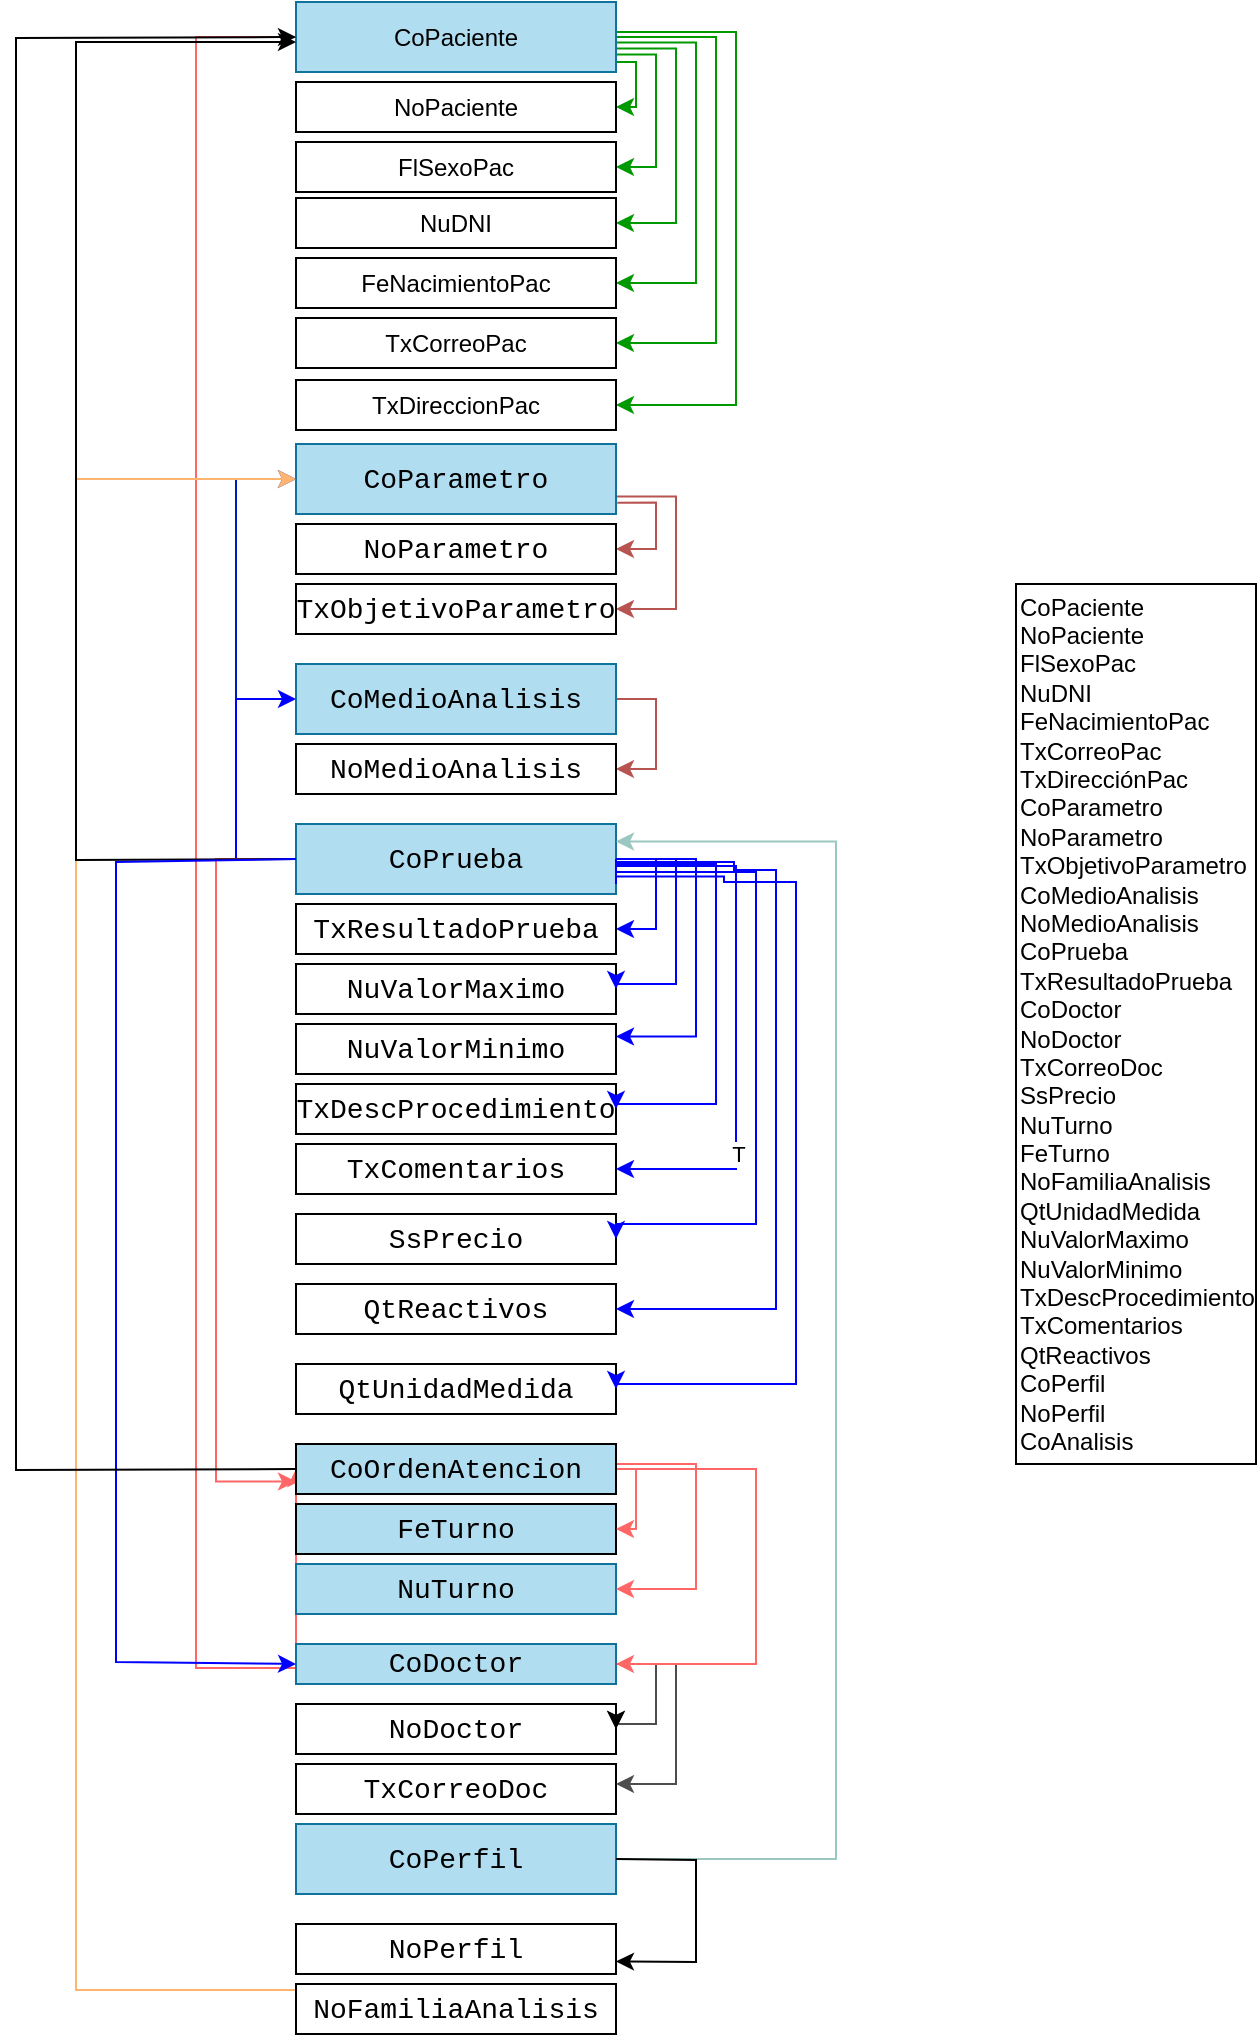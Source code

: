 <mxfile version="20.0.1" type="github" pages="2">
  <diagram id="OgyrWE9QW7U01_mNfkW-" name="Diagrama Funcional">
    <mxGraphModel dx="1422" dy="1931" grid="1" gridSize="10" guides="1" tooltips="1" connect="1" arrows="1" fold="1" page="1" pageScale="1" pageWidth="827" pageHeight="1169" math="0" shadow="0">
      <root>
        <mxCell id="0" />
        <mxCell id="1" parent="0" />
        <mxCell id="U30fMHRPCKEvRSloWxJ2-2" value="&lt;div&gt;CoPaciente&lt;/div&gt;&lt;div&gt;NoPaciente&lt;/div&gt;&lt;div&gt;FlSexoPac&lt;/div&gt;&lt;div&gt;&lt;span style=&quot;background-color: initial;&quot;&gt;NuDNI&lt;/span&gt;&lt;/div&gt;&lt;div&gt;FeNacimientoPac&lt;/div&gt;&lt;div&gt;TxCorreoPac&lt;/div&gt;&lt;div&gt;TxDirecciónPac&lt;/div&gt;&lt;div&gt;CoParametro&lt;/div&gt;&lt;div&gt;NoParametro&lt;/div&gt;&lt;div&gt;TxObjetivoParametro&lt;/div&gt;&lt;div&gt;CoMedioAnalisis&lt;/div&gt;&lt;div&gt;NoMedioAnalisis&lt;/div&gt;&lt;div&gt;CoPrueba&lt;/div&gt;&lt;div&gt;TxResultadoPrueba&lt;/div&gt;&lt;div&gt;CoDoctor&lt;/div&gt;&lt;div&gt;NoDoctor&lt;/div&gt;&lt;div&gt;TxCorreoDoc&lt;/div&gt;&lt;div&gt;SsPrecio&lt;/div&gt;&lt;div&gt;NuTurno&lt;/div&gt;&lt;div&gt;FeTurno&lt;/div&gt;&lt;div&gt;NoFamiliaAnalisis&lt;/div&gt;&lt;div&gt;QtUnidadMedida&lt;/div&gt;&lt;div&gt;NuValorMaximo&lt;/div&gt;&lt;div&gt;NuValorMinimo&lt;/div&gt;&lt;div&gt;TxDescProcedimiento&lt;/div&gt;&lt;div&gt;TxComentarios&lt;/div&gt;&lt;div&gt;QtReactivos&lt;/div&gt;&lt;div&gt;CoPerfil&lt;/div&gt;&lt;div&gt;NoPerfil&lt;/div&gt;&lt;div&gt;CoAnalisis&lt;/div&gt;" style="rounded=0;whiteSpace=wrap;html=1;align=left;" parent="1" vertex="1">
          <mxGeometry x="520" y="-849" width="120" height="440" as="geometry" />
        </mxCell>
        <mxCell id="VMXTu07LzBf01yCNnAky-2" style="edgeStyle=orthogonalEdgeStyle;rounded=0;orthogonalLoop=1;jettySize=auto;html=1;entryX=1;entryY=0.5;entryDx=0;entryDy=0;fillColor=#f8cecc;strokeColor=#009900;" parent="1" source="U30fMHRPCKEvRSloWxJ2-3" target="U30fMHRPCKEvRSloWxJ2-10" edge="1">
          <mxGeometry relative="1" as="geometry">
            <Array as="points">
              <mxPoint x="330" y="-1110" />
              <mxPoint x="330" y="-1087" />
            </Array>
          </mxGeometry>
        </mxCell>
        <mxCell id="VMXTu07LzBf01yCNnAky-3" style="edgeStyle=orthogonalEdgeStyle;rounded=0;orthogonalLoop=1;jettySize=auto;html=1;entryX=1;entryY=0.5;entryDx=0;entryDy=0;exitX=1;exitY=0.75;exitDx=0;exitDy=0;fillColor=#f8cecc;strokeColor=#009900;" parent="1" source="U30fMHRPCKEvRSloWxJ2-3" target="7MqDWlDyah3As3ThQvoX-7" edge="1">
          <mxGeometry relative="1" as="geometry">
            <Array as="points">
              <mxPoint x="340" y="-1114" />
              <mxPoint x="340" y="-1057" />
            </Array>
          </mxGeometry>
        </mxCell>
        <mxCell id="VMXTu07LzBf01yCNnAky-4" style="edgeStyle=orthogonalEdgeStyle;rounded=0;orthogonalLoop=1;jettySize=auto;html=1;entryX=1;entryY=0.5;entryDx=0;entryDy=0;fillColor=#f8cecc;strokeColor=#009900;exitX=1.001;exitY=0.663;exitDx=0;exitDy=0;exitPerimeter=0;" parent="1" source="U30fMHRPCKEvRSloWxJ2-3" target="7MqDWlDyah3As3ThQvoX-8" edge="1">
          <mxGeometry relative="1" as="geometry">
            <Array as="points">
              <mxPoint x="350" y="-1117" />
              <mxPoint x="350" y="-1030" />
            </Array>
          </mxGeometry>
        </mxCell>
        <mxCell id="VMXTu07LzBf01yCNnAky-5" style="edgeStyle=orthogonalEdgeStyle;rounded=0;orthogonalLoop=1;jettySize=auto;html=1;entryX=1;entryY=0.5;entryDx=0;entryDy=0;fillColor=#f8cecc;strokeColor=#009900;exitX=1.002;exitY=0.579;exitDx=0;exitDy=0;exitPerimeter=0;" parent="1" source="U30fMHRPCKEvRSloWxJ2-3" target="7MqDWlDyah3As3ThQvoX-9" edge="1">
          <mxGeometry relative="1" as="geometry">
            <Array as="points">
              <mxPoint x="360" y="-1120" />
              <mxPoint x="360" y="-999" />
            </Array>
          </mxGeometry>
        </mxCell>
        <mxCell id="VMXTu07LzBf01yCNnAky-6" style="edgeStyle=orthogonalEdgeStyle;rounded=0;orthogonalLoop=1;jettySize=auto;html=1;entryX=1;entryY=0.5;entryDx=0;entryDy=0;exitX=1;exitY=0.5;exitDx=0;exitDy=0;fillColor=#f8cecc;strokeColor=#009900;" parent="1" source="U30fMHRPCKEvRSloWxJ2-3" target="7MqDWlDyah3As3ThQvoX-10" edge="1">
          <mxGeometry relative="1" as="geometry">
            <Array as="points">
              <mxPoint x="370" y="-1123" />
              <mxPoint x="370" y="-970" />
            </Array>
          </mxGeometry>
        </mxCell>
        <mxCell id="VMXTu07LzBf01yCNnAky-7" style="edgeStyle=orthogonalEdgeStyle;rounded=0;orthogonalLoop=1;jettySize=auto;html=1;entryX=1;entryY=0.5;entryDx=0;entryDy=0;fillColor=#f8cecc;strokeColor=#009900;exitX=1.001;exitY=0.43;exitDx=0;exitDy=0;exitPerimeter=0;" parent="1" source="U30fMHRPCKEvRSloWxJ2-3" target="7MqDWlDyah3As3ThQvoX-11" edge="1">
          <mxGeometry relative="1" as="geometry">
            <Array as="points">
              <mxPoint x="380" y="-1125" />
              <mxPoint x="380" y="-938" />
            </Array>
          </mxGeometry>
        </mxCell>
        <mxCell id="k_henDzEmTzPx3Y-Ofke-39" style="edgeStyle=orthogonalEdgeStyle;rounded=0;orthogonalLoop=1;jettySize=auto;html=1;entryX=0;entryY=0.5;entryDx=0;entryDy=0;strokeColor=#FF6666;" parent="1" source="U30fMHRPCKEvRSloWxJ2-3" target="k_henDzEmTzPx3Y-Ofke-34" edge="1">
          <mxGeometry relative="1" as="geometry">
            <Array as="points">
              <mxPoint x="110" y="-1122" />
              <mxPoint x="110" y="-307" />
            </Array>
          </mxGeometry>
        </mxCell>
        <mxCell id="U30fMHRPCKEvRSloWxJ2-3" value="&lt;span style=&quot;text-align: left;&quot;&gt;CoPaciente&lt;/span&gt;" style="rounded=0;whiteSpace=wrap;html=1;verticalAlign=middle;fillColor=#b1ddf0;strokeColor=#10739e;" parent="1" vertex="1">
          <mxGeometry x="160" y="-1140" width="160" height="35" as="geometry" />
        </mxCell>
        <mxCell id="U30fMHRPCKEvRSloWxJ2-10" value="NoPaciente" style="rounded=0;whiteSpace=wrap;html=1;fillColor=none;verticalAlign=middle;" parent="1" vertex="1">
          <mxGeometry x="160" y="-1100" width="160" height="25" as="geometry" />
        </mxCell>
        <mxCell id="7MqDWlDyah3As3ThQvoX-7" value="FlSexoPac" style="text;whiteSpace=wrap;html=1;strokeColor=default;align=center;verticalAlign=middle;" parent="1" vertex="1">
          <mxGeometry x="160" y="-1070" width="160" height="25" as="geometry" />
        </mxCell>
        <mxCell id="7MqDWlDyah3As3ThQvoX-8" value="NuDNI" style="text;whiteSpace=wrap;html=1;strokeColor=default;verticalAlign=middle;align=center;" parent="1" vertex="1">
          <mxGeometry x="160" y="-1042" width="160" height="25" as="geometry" />
        </mxCell>
        <mxCell id="7MqDWlDyah3As3ThQvoX-9" value="FeNacimientoPac" style="text;whiteSpace=wrap;html=1;strokeColor=default;verticalAlign=middle;align=center;" parent="1" vertex="1">
          <mxGeometry x="160" y="-1012" width="160" height="25" as="geometry" />
        </mxCell>
        <mxCell id="7MqDWlDyah3As3ThQvoX-10" value="TxCorreoPac" style="text;whiteSpace=wrap;html=1;strokeColor=default;verticalAlign=middle;align=center;" parent="1" vertex="1">
          <mxGeometry x="160" y="-982" width="160" height="25" as="geometry" />
        </mxCell>
        <mxCell id="7MqDWlDyah3As3ThQvoX-11" value="TxDireccionPac" style="text;whiteSpace=wrap;html=1;strokeColor=default;verticalAlign=middle;align=center;" parent="1" vertex="1">
          <mxGeometry x="160" y="-951" width="160" height="25" as="geometry" />
        </mxCell>
        <mxCell id="joBJQcJy5BEW3q7VFywo-4" style="edgeStyle=orthogonalEdgeStyle;rounded=0;orthogonalLoop=1;jettySize=auto;html=1;entryX=1;entryY=0.5;entryDx=0;entryDy=0;exitX=1.004;exitY=0.838;exitDx=0;exitDy=0;exitPerimeter=0;fillColor=#f8cecc;strokeColor=#b85450;" parent="1" source="7MqDWlDyah3As3ThQvoX-13" target="7MqDWlDyah3As3ThQvoX-14" edge="1">
          <mxGeometry relative="1" as="geometry">
            <Array as="points">
              <mxPoint x="340" y="-890" />
              <mxPoint x="340" y="-866" />
            </Array>
          </mxGeometry>
        </mxCell>
        <mxCell id="joBJQcJy5BEW3q7VFywo-6" style="edgeStyle=orthogonalEdgeStyle;rounded=0;orthogonalLoop=1;jettySize=auto;html=1;entryX=1;entryY=0.5;entryDx=0;entryDy=0;exitX=1;exitY=0.75;exitDx=0;exitDy=0;fillColor=#f8cecc;strokeColor=#b85450;" parent="1" source="7MqDWlDyah3As3ThQvoX-13" target="7MqDWlDyah3As3ThQvoX-17" edge="1">
          <mxGeometry relative="1" as="geometry">
            <Array as="points">
              <mxPoint x="350" y="-893" />
              <mxPoint x="350" y="-836" />
            </Array>
          </mxGeometry>
        </mxCell>
        <mxCell id="7MqDWlDyah3As3ThQvoX-13" value="&lt;div style=&quot;font-family: Consolas, &amp;quot;Courier New&amp;quot;, monospace; font-size: 14px; line-height: 19px;&quot;&gt;&lt;div&gt;&lt;span style=&quot;&quot;&gt;CoParametro&lt;/span&gt;&lt;/div&gt;&lt;/div&gt;" style="text;whiteSpace=wrap;html=1;verticalAlign=middle;align=center;labelBackgroundColor=none;fontStyle=0;strokeColor=#10739e;fillColor=#b1ddf0;" parent="1" vertex="1">
          <mxGeometry x="160" y="-919" width="160" height="35" as="geometry" />
        </mxCell>
        <mxCell id="7MqDWlDyah3As3ThQvoX-14" value="&lt;div style=&quot;font-family: Consolas, &amp;quot;Courier New&amp;quot;, monospace; font-size: 14px; line-height: 19px;&quot;&gt;&lt;div&gt;&lt;span style=&quot;&quot;&gt;NoParametro&lt;/span&gt;&lt;/div&gt;&lt;/div&gt;" style="text;whiteSpace=wrap;html=1;verticalAlign=middle;align=center;fontColor=default;labelBackgroundColor=none;fontStyle=0;strokeColor=default;" parent="1" vertex="1">
          <mxGeometry x="160" y="-879" width="160" height="25" as="geometry" />
        </mxCell>
        <mxCell id="7MqDWlDyah3As3ThQvoX-17" value="&lt;div style=&quot;font-family: Consolas, &amp;quot;Courier New&amp;quot;, monospace; font-size: 14px; line-height: 19px;&quot;&gt;&lt;div&gt;&lt;span style=&quot;&quot;&gt;TxObjetivoParametro&lt;/span&gt;&lt;/div&gt;&lt;/div&gt;" style="text;whiteSpace=wrap;html=1;verticalAlign=middle;align=center;fontColor=default;labelBackgroundColor=none;fontStyle=0;strokeColor=default;" parent="1" vertex="1">
          <mxGeometry x="160" y="-849" width="160" height="25" as="geometry" />
        </mxCell>
        <mxCell id="joBJQcJy5BEW3q7VFywo-7" style="edgeStyle=orthogonalEdgeStyle;rounded=0;orthogonalLoop=1;jettySize=auto;html=1;entryX=1;entryY=0.5;entryDx=0;entryDy=0;fillColor=#f8cecc;strokeColor=#b85450;" parent="1" source="7MqDWlDyah3As3ThQvoX-18" target="7MqDWlDyah3As3ThQvoX-19" edge="1">
          <mxGeometry relative="1" as="geometry">
            <Array as="points">
              <mxPoint x="340" y="-791.5" />
              <mxPoint x="340" y="-756" />
            </Array>
          </mxGeometry>
        </mxCell>
        <mxCell id="7MqDWlDyah3As3ThQvoX-18" value="&lt;div style=&quot;font-family: Consolas, &amp;quot;Courier New&amp;quot;, monospace; font-size: 14px; line-height: 19px;&quot;&gt;&lt;div&gt;&lt;span style=&quot;&quot;&gt;CoMedioAnalisis&lt;/span&gt;&lt;/div&gt;&lt;/div&gt;" style="text;whiteSpace=wrap;html=1;verticalAlign=middle;align=center;labelBackgroundColor=none;fontStyle=0;strokeColor=#10739e;fillColor=#b1ddf0;" parent="1" vertex="1">
          <mxGeometry x="160" y="-809" width="160" height="35" as="geometry" />
        </mxCell>
        <mxCell id="7MqDWlDyah3As3ThQvoX-19" value="&lt;div style=&quot;font-family: Consolas, &amp;quot;Courier New&amp;quot;, monospace; font-size: 14px; line-height: 19px;&quot;&gt;&lt;div&gt;&lt;span style=&quot;&quot;&gt;NoMedioAnalisis&lt;/span&gt;&lt;/div&gt;&lt;/div&gt;" style="text;whiteSpace=wrap;html=1;verticalAlign=middle;align=center;fontColor=default;labelBackgroundColor=none;fontStyle=0;strokeColor=default;" parent="1" vertex="1">
          <mxGeometry x="160" y="-769" width="160" height="25" as="geometry" />
        </mxCell>
        <mxCell id="joBJQcJy5BEW3q7VFywo-8" style="edgeStyle=orthogonalEdgeStyle;rounded=0;orthogonalLoop=1;jettySize=auto;html=1;entryX=1;entryY=0.5;entryDx=0;entryDy=0;fillColor=#f8cecc;strokeColor=#0000FF;" parent="1" source="7MqDWlDyah3As3ThQvoX-20" target="7MqDWlDyah3As3ThQvoX-21" edge="1">
          <mxGeometry relative="1" as="geometry">
            <Array as="points">
              <mxPoint x="340" y="-711" />
              <mxPoint x="340" y="-676" />
            </Array>
          </mxGeometry>
        </mxCell>
        <mxCell id="joBJQcJy5BEW3q7VFywo-14" style="edgeStyle=orthogonalEdgeStyle;rounded=0;orthogonalLoop=1;jettySize=auto;html=1;entryX=0;entryY=0.5;entryDx=0;entryDy=0;fillColor=#0050ef;strokeColor=#001DBC;" parent="1" source="7MqDWlDyah3As3ThQvoX-20" target="7MqDWlDyah3As3ThQvoX-13" edge="1">
          <mxGeometry relative="1" as="geometry">
            <Array as="points">
              <mxPoint x="130" y="-711.5" />
              <mxPoint x="130" y="-901" />
            </Array>
          </mxGeometry>
        </mxCell>
        <mxCell id="k_henDzEmTzPx3Y-Ofke-29" style="edgeStyle=orthogonalEdgeStyle;rounded=0;orthogonalLoop=1;jettySize=auto;html=1;entryX=0;entryY=0.5;entryDx=0;entryDy=0;exitX=0;exitY=0.5;exitDx=0;exitDy=0;strokeColor=#0000FF;" parent="1" source="7MqDWlDyah3As3ThQvoX-20" target="7MqDWlDyah3As3ThQvoX-18" edge="1">
          <mxGeometry relative="1" as="geometry">
            <Array as="points">
              <mxPoint x="130" y="-711" />
              <mxPoint x="130" y="-791" />
            </Array>
          </mxGeometry>
        </mxCell>
        <mxCell id="k_henDzEmTzPx3Y-Ofke-38" style="edgeStyle=orthogonalEdgeStyle;rounded=0;orthogonalLoop=1;jettySize=auto;html=1;entryX=0;entryY=0.75;entryDx=0;entryDy=0;strokeColor=#FF6666;" parent="1" source="7MqDWlDyah3As3ThQvoX-20" target="k_henDzEmTzPx3Y-Ofke-34" edge="1">
          <mxGeometry relative="1" as="geometry">
            <Array as="points">
              <mxPoint x="120" y="-711" />
              <mxPoint x="120" y="-400" />
            </Array>
          </mxGeometry>
        </mxCell>
        <mxCell id="7MqDWlDyah3As3ThQvoX-20" value="&lt;div style=&quot;font-family: Consolas, &amp;quot;Courier New&amp;quot;, monospace; font-size: 14px; line-height: 19px;&quot;&gt;&lt;div&gt;&lt;span style=&quot;&quot;&gt;CoPrueba&lt;/span&gt;&lt;/div&gt;&lt;/div&gt;" style="text;whiteSpace=wrap;html=1;verticalAlign=middle;align=center;labelBackgroundColor=none;fontStyle=0;strokeColor=#10739e;fillColor=#b1ddf0;" parent="1" vertex="1">
          <mxGeometry x="160" y="-729" width="160" height="35" as="geometry" />
        </mxCell>
        <mxCell id="7MqDWlDyah3As3ThQvoX-21" value="&lt;div style=&quot;font-family: Consolas, &amp;quot;Courier New&amp;quot;, monospace; font-size: 14px; line-height: 19px;&quot;&gt;&lt;div&gt;&lt;span style=&quot;&quot;&gt;TxResultadoPrueba&lt;/span&gt;&lt;/div&gt;&lt;/div&gt;" style="text;whiteSpace=wrap;html=1;verticalAlign=middle;align=center;fontColor=default;labelBackgroundColor=none;fontStyle=0;strokeColor=default;" parent="1" vertex="1">
          <mxGeometry x="160" y="-689" width="160" height="25" as="geometry" />
        </mxCell>
        <mxCell id="k_henDzEmTzPx3Y-Ofke-25" style="edgeStyle=orthogonalEdgeStyle;rounded=0;orthogonalLoop=1;jettySize=auto;html=1;exitX=1;exitY=0.5;exitDx=0;exitDy=0;entryX=1;entryY=0.5;entryDx=0;entryDy=0;strokeColor=#4D4D4D;" parent="1" source="7MqDWlDyah3As3ThQvoX-23" target="7MqDWlDyah3As3ThQvoX-24" edge="1">
          <mxGeometry relative="1" as="geometry">
            <Array as="points">
              <mxPoint x="340" y="-309" />
              <mxPoint x="340" y="-279" />
              <mxPoint x="320" y="-279" />
            </Array>
          </mxGeometry>
        </mxCell>
        <mxCell id="7MqDWlDyah3As3ThQvoX-23" value="&lt;div style=&quot;font-family: Consolas, &amp;quot;Courier New&amp;quot;, monospace; font-size: 14px; line-height: 19px;&quot;&gt;&lt;div&gt;&lt;span style=&quot;&quot;&gt;CoDoctor&lt;/span&gt;&lt;/div&gt;&lt;/div&gt;" style="text;whiteSpace=wrap;html=1;verticalAlign=middle;align=center;labelBackgroundColor=none;fontStyle=0;strokeColor=#10739e;fillColor=#b1ddf0;" parent="1" vertex="1">
          <mxGeometry x="160" y="-319" width="160" height="20" as="geometry" />
        </mxCell>
        <mxCell id="7MqDWlDyah3As3ThQvoX-24" value="&lt;div style=&quot;font-family: Consolas, &amp;quot;Courier New&amp;quot;, monospace; font-size: 14px; line-height: 19px;&quot;&gt;&lt;div&gt;&lt;span style=&quot;&quot;&gt;NoDoctor&lt;/span&gt;&lt;/div&gt;&lt;/div&gt;" style="text;whiteSpace=wrap;html=1;verticalAlign=middle;align=center;fontColor=default;labelBackgroundColor=none;fontStyle=0;strokeColor=default;" parent="1" vertex="1">
          <mxGeometry x="160" y="-289" width="160" height="25" as="geometry" />
        </mxCell>
        <mxCell id="7MqDWlDyah3As3ThQvoX-25" value="&lt;div style=&quot;font-family: Consolas, &amp;quot;Courier New&amp;quot;, monospace; font-size: 14px; line-height: 19px;&quot;&gt;&lt;div&gt;&lt;span style=&quot;&quot;&gt;TxCorreoDoc&lt;/span&gt;&lt;/div&gt;&lt;/div&gt;" style="text;whiteSpace=wrap;html=1;verticalAlign=middle;align=center;fontColor=default;labelBackgroundColor=none;fontStyle=0;strokeColor=default;" parent="1" vertex="1">
          <mxGeometry x="160" y="-259" width="160" height="25" as="geometry" />
        </mxCell>
        <mxCell id="7MqDWlDyah3As3ThQvoX-26" value="&lt;div style=&quot;font-family: Consolas, &amp;quot;Courier New&amp;quot;, monospace; font-size: 14px; line-height: 19px;&quot;&gt;&lt;div&gt;&lt;span style=&quot;&quot;&gt;SsPrecio&lt;/span&gt;&lt;/div&gt;&lt;/div&gt;" style="text;whiteSpace=wrap;html=1;verticalAlign=middle;align=center;fontColor=default;labelBackgroundColor=none;fontStyle=0;strokeColor=default;" parent="1" vertex="1">
          <mxGeometry x="160" y="-534" width="160" height="25" as="geometry" />
        </mxCell>
        <mxCell id="7MqDWlDyah3As3ThQvoX-27" value="&lt;div style=&quot;font-family: Consolas, &amp;quot;Courier New&amp;quot;, monospace; font-size: 14px; line-height: 19px;&quot;&gt;&lt;div&gt;&lt;span style=&quot;&quot;&gt;NuTurno&lt;/span&gt;&lt;/div&gt;&lt;/div&gt;" style="text;whiteSpace=wrap;html=1;verticalAlign=middle;align=center;labelBackgroundColor=none;fontStyle=0;strokeColor=#10739E;fillColor=#B1DDF0;" parent="1" vertex="1">
          <mxGeometry x="160" y="-359" width="160" height="25" as="geometry" />
        </mxCell>
        <mxCell id="7MqDWlDyah3As3ThQvoX-28" value="&lt;div style=&quot;font-family: Consolas, &amp;quot;Courier New&amp;quot;, monospace; font-size: 14px; line-height: 19px;&quot;&gt;&lt;div&gt;&lt;span style=&quot;&quot;&gt;FeTurno&lt;/span&gt;&lt;/div&gt;&lt;/div&gt;" style="text;whiteSpace=wrap;html=1;verticalAlign=middle;align=center;fontColor=default;labelBackgroundColor=none;fontStyle=0;strokeColor=default;fillColor=#B1DDF0;" parent="1" vertex="1">
          <mxGeometry x="160" y="-389" width="160" height="25" as="geometry" />
        </mxCell>
        <mxCell id="k_henDzEmTzPx3Y-Ofke-44" style="edgeStyle=orthogonalEdgeStyle;rounded=0;orthogonalLoop=1;jettySize=auto;html=1;entryX=1;entryY=0.25;entryDx=0;entryDy=0;strokeColor=#9AC7BF;" parent="1" source="7MqDWlDyah3As3ThQvoX-36" target="7MqDWlDyah3As3ThQvoX-20" edge="1">
          <mxGeometry relative="1" as="geometry">
            <Array as="points">
              <mxPoint x="430" y="-211" />
              <mxPoint x="430" y="-720" />
            </Array>
          </mxGeometry>
        </mxCell>
        <mxCell id="7MqDWlDyah3As3ThQvoX-36" value="&lt;div style=&quot;font-family: Consolas, &amp;quot;Courier New&amp;quot;, monospace; font-size: 14px; line-height: 19px;&quot;&gt;&lt;div&gt;&lt;span style=&quot;&quot;&gt;CoPerfil&lt;/span&gt;&lt;/div&gt;&lt;/div&gt;" style="text;whiteSpace=wrap;html=1;verticalAlign=middle;align=center;labelBackgroundColor=none;fontStyle=0;fillColor=#b1ddf0;strokeColor=#10739e;" parent="1" vertex="1">
          <mxGeometry x="160" y="-229" width="160" height="35" as="geometry" />
        </mxCell>
        <mxCell id="7MqDWlDyah3As3ThQvoX-37" value="&lt;div style=&quot;font-family: Consolas, &amp;quot;Courier New&amp;quot;, monospace; font-size: 14px; line-height: 19px;&quot;&gt;&lt;div&gt;&lt;span style=&quot;&quot;&gt;NoPerfil&lt;/span&gt;&lt;/div&gt;&lt;/div&gt;" style="text;whiteSpace=wrap;html=1;verticalAlign=middle;align=center;fontColor=default;labelBackgroundColor=none;fontStyle=0;strokeColor=default;" parent="1" vertex="1">
          <mxGeometry x="160" y="-179" width="160" height="25" as="geometry" />
        </mxCell>
        <mxCell id="k_henDzEmTzPx3Y-Ofke-28" style="edgeStyle=orthogonalEdgeStyle;rounded=0;orthogonalLoop=1;jettySize=auto;html=1;exitX=0;exitY=0.5;exitDx=0;exitDy=0;entryX=0;entryY=0.5;entryDx=0;entryDy=0;strokeColor=#FFB570;" parent="1" source="k_henDzEmTzPx3Y-Ofke-7" target="7MqDWlDyah3As3ThQvoX-13" edge="1">
          <mxGeometry relative="1" as="geometry">
            <Array as="points">
              <mxPoint x="160" y="-146" />
              <mxPoint x="50" y="-146" />
              <mxPoint x="50" y="-901" />
            </Array>
          </mxGeometry>
        </mxCell>
        <mxCell id="k_henDzEmTzPx3Y-Ofke-7" value="&lt;div style=&quot;font-family: Consolas, &amp;quot;Courier New&amp;quot;, monospace; font-size: 14px; line-height: 19px;&quot;&gt;&lt;div&gt;&lt;span style=&quot;&quot;&gt;NoFamiliaAnalisis&lt;/span&gt;&lt;/div&gt;&lt;/div&gt;" style="text;whiteSpace=wrap;html=1;verticalAlign=middle;align=center;fontColor=default;labelBackgroundColor=none;fontStyle=0;strokeColor=default;" parent="1" vertex="1">
          <mxGeometry x="160" y="-149" width="160" height="25" as="geometry" />
        </mxCell>
        <mxCell id="k_henDzEmTzPx3Y-Ofke-8" value="&lt;div style=&quot;font-family: Consolas, &amp;quot;Courier New&amp;quot;, monospace; font-size: 14px; line-height: 19px;&quot;&gt;&lt;div&gt;&lt;span style=&quot;&quot;&gt;QtUnidadMedida&lt;/span&gt;&lt;/div&gt;&lt;/div&gt;" style="text;whiteSpace=wrap;html=1;verticalAlign=middle;align=center;fontColor=default;labelBackgroundColor=none;fontStyle=0;strokeColor=default;" parent="1" vertex="1">
          <mxGeometry x="160" y="-459" width="160" height="25" as="geometry" />
        </mxCell>
        <mxCell id="k_henDzEmTzPx3Y-Ofke-9" value="&lt;div style=&quot;font-family: Consolas, &amp;quot;Courier New&amp;quot;, monospace; font-size: 14px; line-height: 19px;&quot;&gt;&lt;div&gt;&lt;span style=&quot;&quot;&gt;NuValorMaximo&lt;/span&gt;&lt;/div&gt;&lt;/div&gt;" style="text;whiteSpace=wrap;html=1;verticalAlign=middle;align=center;fontColor=default;labelBackgroundColor=none;fontStyle=0;strokeColor=default;" parent="1" vertex="1">
          <mxGeometry x="160" y="-659" width="160" height="25" as="geometry" />
        </mxCell>
        <mxCell id="k_henDzEmTzPx3Y-Ofke-10" value="&lt;div style=&quot;font-family: Consolas, &amp;quot;Courier New&amp;quot;, monospace; font-size: 14px; line-height: 19px;&quot;&gt;&lt;div&gt;&lt;span style=&quot;&quot;&gt;NuValorMinimo&lt;/span&gt;&lt;/div&gt;&lt;/div&gt;" style="text;whiteSpace=wrap;html=1;verticalAlign=middle;align=center;fontColor=default;labelBackgroundColor=none;fontStyle=0;strokeColor=default;" parent="1" vertex="1">
          <mxGeometry x="160" y="-629" width="160" height="25" as="geometry" />
        </mxCell>
        <mxCell id="k_henDzEmTzPx3Y-Ofke-11" value="&lt;div style=&quot;font-family: Consolas, &amp;quot;Courier New&amp;quot;, monospace; font-size: 14px; line-height: 19px;&quot;&gt;&lt;div&gt;&lt;span style=&quot;&quot;&gt;TxDescProcedimiento&lt;/span&gt;&lt;/div&gt;&lt;/div&gt;" style="text;whiteSpace=wrap;html=1;verticalAlign=middle;align=center;fontColor=default;labelBackgroundColor=none;fontStyle=0;strokeColor=default;" parent="1" vertex="1">
          <mxGeometry x="160" y="-599" width="160" height="25" as="geometry" />
        </mxCell>
        <mxCell id="k_henDzEmTzPx3Y-Ofke-12" value="&lt;div style=&quot;font-family: Consolas, &amp;quot;Courier New&amp;quot;, monospace; font-size: 14px; line-height: 19px;&quot;&gt;&lt;div&gt;&lt;span style=&quot;&quot;&gt;TxComentarios&lt;/span&gt;&lt;/div&gt;&lt;/div&gt;" style="text;whiteSpace=wrap;html=1;verticalAlign=middle;align=center;fontColor=default;labelBackgroundColor=none;fontStyle=0;strokeColor=default;" parent="1" vertex="1">
          <mxGeometry x="160" y="-569" width="160" height="25" as="geometry" />
        </mxCell>
        <mxCell id="k_henDzEmTzPx3Y-Ofke-13" value="&lt;div style=&quot;font-family: Consolas, &amp;quot;Courier New&amp;quot;, monospace; font-size: 14px; line-height: 19px;&quot;&gt;&lt;div&gt;&lt;span style=&quot;&quot;&gt;QtReactivos&lt;/span&gt;&lt;/div&gt;&lt;/div&gt;" style="text;whiteSpace=wrap;html=1;verticalAlign=middle;align=center;fontColor=default;labelBackgroundColor=none;fontStyle=0;strokeColor=default;" parent="1" vertex="1">
          <mxGeometry x="160" y="-499" width="160" height="25" as="geometry" />
        </mxCell>
        <mxCell id="k_henDzEmTzPx3Y-Ofke-14" style="edgeStyle=orthogonalEdgeStyle;rounded=0;orthogonalLoop=1;jettySize=auto;html=1;entryX=1;entryY=0.5;entryDx=0;entryDy=0;fillColor=#f8cecc;strokeColor=#0000FF;exitX=1;exitY=0.5;exitDx=0;exitDy=0;" parent="1" source="7MqDWlDyah3As3ThQvoX-20" target="k_henDzEmTzPx3Y-Ofke-9" edge="1">
          <mxGeometry relative="1" as="geometry">
            <Array as="points">
              <mxPoint x="350" y="-711" />
              <mxPoint x="350" y="-649" />
              <mxPoint x="320" y="-649" />
            </Array>
            <mxPoint x="360" y="-698.997" as="sourcePoint" />
            <mxPoint x="360" y="-664.03" as="targetPoint" />
          </mxGeometry>
        </mxCell>
        <mxCell id="k_henDzEmTzPx3Y-Ofke-17" style="edgeStyle=orthogonalEdgeStyle;rounded=0;orthogonalLoop=1;jettySize=auto;html=1;entryX=1;entryY=0.25;entryDx=0;entryDy=0;fillColor=#f8cecc;strokeColor=#0000FF;exitX=1;exitY=0.5;exitDx=0;exitDy=0;" parent="1" source="7MqDWlDyah3As3ThQvoX-20" target="k_henDzEmTzPx3Y-Ofke-10" edge="1">
          <mxGeometry relative="1" as="geometry">
            <Array as="points">
              <mxPoint x="360" y="-711" />
              <mxPoint x="360" y="-623" />
            </Array>
            <mxPoint x="330" y="-709" as="sourcePoint" />
            <mxPoint x="330" y="-644" as="targetPoint" />
          </mxGeometry>
        </mxCell>
        <mxCell id="k_henDzEmTzPx3Y-Ofke-18" style="edgeStyle=orthogonalEdgeStyle;rounded=0;orthogonalLoop=1;jettySize=auto;html=1;entryX=1;entryY=0.5;entryDx=0;entryDy=0;fillColor=#f8cecc;strokeColor=#0000FF;exitX=1;exitY=0.5;exitDx=0;exitDy=0;" parent="1" target="k_henDzEmTzPx3Y-Ofke-11" edge="1">
          <mxGeometry relative="1" as="geometry">
            <Array as="points">
              <mxPoint x="370" y="-709" />
              <mxPoint x="370" y="-589" />
              <mxPoint x="320" y="-589" />
            </Array>
            <mxPoint x="320" y="-709" as="sourcePoint" />
            <mxPoint x="320" y="-620.25" as="targetPoint" />
          </mxGeometry>
        </mxCell>
        <mxCell id="k_henDzEmTzPx3Y-Ofke-19" style="edgeStyle=orthogonalEdgeStyle;rounded=0;orthogonalLoop=1;jettySize=auto;html=1;entryX=1;entryY=0.5;entryDx=0;entryDy=0;fillColor=#f8cecc;strokeColor=#0000FF;exitX=1;exitY=0.5;exitDx=0;exitDy=0;" parent="1" source="7MqDWlDyah3As3ThQvoX-20" target="k_henDzEmTzPx3Y-Ofke-12" edge="1">
          <mxGeometry relative="1" as="geometry">
            <Array as="points">
              <mxPoint x="320" y="-708" />
              <mxPoint x="380" y="-708" />
              <mxPoint x="380" y="-556" />
            </Array>
            <mxPoint x="380" y="-707.75" as="sourcePoint" />
            <mxPoint x="380" y="-585.25" as="targetPoint" />
          </mxGeometry>
        </mxCell>
        <mxCell id="9EHy9spX3DYVqAHEwM8p-3" value="T" style="edgeLabel;html=1;align=center;verticalAlign=middle;resizable=0;points=[];" vertex="1" connectable="0" parent="k_henDzEmTzPx3Y-Ofke-19">
          <mxGeometry x="0.509" y="1" relative="1" as="geometry">
            <mxPoint as="offset" />
          </mxGeometry>
        </mxCell>
        <mxCell id="k_henDzEmTzPx3Y-Ofke-20" style="edgeStyle=orthogonalEdgeStyle;rounded=0;orthogonalLoop=1;jettySize=auto;html=1;entryX=1;entryY=0.5;entryDx=0;entryDy=0;fillColor=#f8cecc;strokeColor=#0000FF;exitX=1;exitY=0.5;exitDx=0;exitDy=0;" parent="1" target="7MqDWlDyah3As3ThQvoX-26" edge="1">
          <mxGeometry relative="1" as="geometry">
            <Array as="points">
              <mxPoint x="320" y="-709" />
              <mxPoint x="320" y="-705" />
              <mxPoint x="390" y="-705" />
              <mxPoint x="390" y="-529" />
              <mxPoint x="320" y="-529" />
            </Array>
            <mxPoint x="340" y="-709" as="sourcePoint" />
            <mxPoint x="340" y="-554" as="targetPoint" />
          </mxGeometry>
        </mxCell>
        <mxCell id="k_henDzEmTzPx3Y-Ofke-21" style="edgeStyle=orthogonalEdgeStyle;rounded=0;orthogonalLoop=1;jettySize=auto;html=1;entryX=1;entryY=0.5;entryDx=0;entryDy=0;fillColor=#f8cecc;strokeColor=#0000FF;" parent="1" target="k_henDzEmTzPx3Y-Ofke-13" edge="1">
          <mxGeometry relative="1" as="geometry">
            <Array as="points">
              <mxPoint x="320" y="-710" />
              <mxPoint x="379" y="-710" />
              <mxPoint x="379" y="-706" />
              <mxPoint x="400" y="-706" />
              <mxPoint x="400" y="-486" />
            </Array>
            <mxPoint x="320" y="-699" as="sourcePoint" />
            <mxPoint x="379" y="-522.75" as="targetPoint" />
          </mxGeometry>
        </mxCell>
        <mxCell id="k_henDzEmTzPx3Y-Ofke-22" style="edgeStyle=orthogonalEdgeStyle;rounded=0;orthogonalLoop=1;jettySize=auto;html=1;entryX=1;entryY=0.5;entryDx=0;entryDy=0;fillColor=#f8cecc;strokeColor=#0000FF;exitX=1;exitY=0.75;exitDx=0;exitDy=0;" parent="1" source="7MqDWlDyah3As3ThQvoX-20" target="k_henDzEmTzPx3Y-Ofke-8" edge="1">
          <mxGeometry relative="1" as="geometry">
            <Array as="points">
              <mxPoint x="374" y="-703" />
              <mxPoint x="374" y="-700" />
              <mxPoint x="410" y="-700" />
              <mxPoint x="410" y="-449" />
              <mxPoint x="320" y="-449" />
            </Array>
            <mxPoint x="374" y="-689" as="sourcePoint" />
            <mxPoint x="374" y="-476.5" as="targetPoint" />
          </mxGeometry>
        </mxCell>
        <mxCell id="k_henDzEmTzPx3Y-Ofke-26" style="edgeStyle=orthogonalEdgeStyle;rounded=0;orthogonalLoop=1;jettySize=auto;html=1;exitX=1;exitY=0.5;exitDx=0;exitDy=0;strokeColor=#4D4D4D;" parent="1" source="7MqDWlDyah3As3ThQvoX-23" edge="1">
          <mxGeometry relative="1" as="geometry">
            <mxPoint x="330" y="-326.5" as="sourcePoint" />
            <mxPoint x="320" y="-249" as="targetPoint" />
            <Array as="points">
              <mxPoint x="350" y="-309" />
              <mxPoint x="350" y="-249" />
            </Array>
          </mxGeometry>
        </mxCell>
        <mxCell id="k_henDzEmTzPx3Y-Ofke-36" style="edgeStyle=orthogonalEdgeStyle;rounded=0;orthogonalLoop=1;jettySize=auto;html=1;entryX=1;entryY=0.5;entryDx=0;entryDy=0;exitX=1;exitY=0.5;exitDx=0;exitDy=0;strokeColor=#FF6666;" parent="1" source="k_henDzEmTzPx3Y-Ofke-34" target="7MqDWlDyah3As3ThQvoX-28" edge="1">
          <mxGeometry relative="1" as="geometry">
            <Array as="points">
              <mxPoint x="330" y="-407" />
              <mxPoint x="330" y="-377" />
            </Array>
          </mxGeometry>
        </mxCell>
        <mxCell id="k_henDzEmTzPx3Y-Ofke-37" style="edgeStyle=orthogonalEdgeStyle;rounded=0;orthogonalLoop=1;jettySize=auto;html=1;entryX=1;entryY=0.5;entryDx=0;entryDy=0;strokeColor=#FF6666;" parent="1" source="k_henDzEmTzPx3Y-Ofke-34" target="7MqDWlDyah3As3ThQvoX-27" edge="1">
          <mxGeometry relative="1" as="geometry">
            <Array as="points">
              <mxPoint x="360" y="-409" />
              <mxPoint x="360" y="-346" />
            </Array>
          </mxGeometry>
        </mxCell>
        <mxCell id="9EHy9spX3DYVqAHEwM8p-1" style="edgeStyle=orthogonalEdgeStyle;rounded=0;orthogonalLoop=1;jettySize=auto;html=1;exitX=1;exitY=0.5;exitDx=0;exitDy=0;entryX=1;entryY=0.5;entryDx=0;entryDy=0;strokeColor=#FF6666;" edge="1" parent="1" source="k_henDzEmTzPx3Y-Ofke-34" target="7MqDWlDyah3As3ThQvoX-23">
          <mxGeometry relative="1" as="geometry">
            <Array as="points">
              <mxPoint x="390" y="-406" />
              <mxPoint x="390" y="-309" />
            </Array>
          </mxGeometry>
        </mxCell>
        <mxCell id="k_henDzEmTzPx3Y-Ofke-34" value="&lt;div style=&quot;font-family: Consolas, &amp;quot;Courier New&amp;quot;, monospace; font-size: 14px; line-height: 19px;&quot;&gt;&lt;div&gt;&lt;span style=&quot;&quot;&gt;CoOrdenAtencion&lt;/span&gt;&lt;/div&gt;&lt;/div&gt;" style="text;whiteSpace=wrap;html=1;verticalAlign=middle;align=center;fontColor=default;labelBackgroundColor=none;fontStyle=0;strokeColor=default;fillColor=#B1DDF0;" parent="1" vertex="1">
          <mxGeometry x="160" y="-419" width="160" height="25" as="geometry" />
        </mxCell>
        <mxCell id="k_henDzEmTzPx3Y-Ofke-35" style="edgeStyle=orthogonalEdgeStyle;rounded=0;orthogonalLoop=1;jettySize=auto;html=1;exitX=1;exitY=0.25;exitDx=0;exitDy=0;entryX=1;entryY=0.5;entryDx=0;entryDy=0;" parent="1" source="7MqDWlDyah3As3ThQvoX-24" target="7MqDWlDyah3As3ThQvoX-24" edge="1">
          <mxGeometry relative="1" as="geometry" />
        </mxCell>
        <mxCell id="sQkpUDEFEktW7a_w6Tpa-1" value="" style="endArrow=classic;html=1;rounded=0;exitX=1;exitY=0.5;exitDx=0;exitDy=0;entryX=1;entryY=0.75;entryDx=0;entryDy=0;" parent="1" source="7MqDWlDyah3As3ThQvoX-36" target="7MqDWlDyah3As3ThQvoX-37" edge="1">
          <mxGeometry width="50" height="50" relative="1" as="geometry">
            <mxPoint x="390" y="-339" as="sourcePoint" />
            <mxPoint x="440" y="-389" as="targetPoint" />
            <Array as="points">
              <mxPoint x="360" y="-211" />
              <mxPoint x="360" y="-189" />
              <mxPoint x="360" y="-160" />
            </Array>
          </mxGeometry>
        </mxCell>
        <mxCell id="sQkpUDEFEktW7a_w6Tpa-3" style="edgeStyle=orthogonalEdgeStyle;rounded=0;orthogonalLoop=1;jettySize=auto;html=1;exitX=0.5;exitY=1;exitDx=0;exitDy=0;" parent="1" source="U30fMHRPCKEvRSloWxJ2-2" target="U30fMHRPCKEvRSloWxJ2-2" edge="1">
          <mxGeometry relative="1" as="geometry" />
        </mxCell>
        <mxCell id="sQkpUDEFEktW7a_w6Tpa-4" value="" style="endArrow=classic;html=1;rounded=0;exitX=0;exitY=0.5;exitDx=0;exitDy=0;" parent="1" source="7MqDWlDyah3As3ThQvoX-20" edge="1">
          <mxGeometry width="50" height="50" relative="1" as="geometry">
            <mxPoint x="390" y="-740" as="sourcePoint" />
            <mxPoint x="160" y="-1120" as="targetPoint" />
            <Array as="points">
              <mxPoint x="50" y="-711" />
              <mxPoint x="50" y="-920" />
              <mxPoint x="50" y="-1120" />
            </Array>
          </mxGeometry>
        </mxCell>
        <mxCell id="sQkpUDEFEktW7a_w6Tpa-5" value="" style="endArrow=classic;html=1;rounded=0;exitX=0;exitY=0.5;exitDx=0;exitDy=0;entryX=0;entryY=0.5;entryDx=0;entryDy=0;strokeColor=#0000FF;" parent="1" source="7MqDWlDyah3As3ThQvoX-20" target="7MqDWlDyah3As3ThQvoX-23" edge="1">
          <mxGeometry width="50" height="50" relative="1" as="geometry">
            <mxPoint x="390" y="-630" as="sourcePoint" />
            <mxPoint x="440" y="-680" as="targetPoint" />
            <Array as="points">
              <mxPoint x="70" y="-710" />
              <mxPoint x="70" y="-530" />
              <mxPoint x="70" y="-310" />
            </Array>
          </mxGeometry>
        </mxCell>
        <mxCell id="sQkpUDEFEktW7a_w6Tpa-6" value="" style="endArrow=classic;html=1;rounded=0;exitX=0;exitY=0.5;exitDx=0;exitDy=0;entryX=0;entryY=0.5;entryDx=0;entryDy=0;" parent="1" edge="1" target="U30fMHRPCKEvRSloWxJ2-3" source="k_henDzEmTzPx3Y-Ofke-34">
          <mxGeometry width="50" height="50" relative="1" as="geometry">
            <mxPoint x="90" y="-406" as="sourcePoint" />
            <mxPoint x="100" y="-1122" as="targetPoint" />
            <Array as="points">
              <mxPoint x="20" y="-406" />
              <mxPoint x="20" y="-770" />
              <mxPoint x="20" y="-1122" />
            </Array>
          </mxGeometry>
        </mxCell>
      </root>
    </mxGraphModel>
  </diagram>
  <diagram id="IEkVFg-ntG0pZeEBUPk8" name="Antes">
    <mxGraphModel dx="1422" dy="832" grid="1" gridSize="10" guides="1" tooltips="1" connect="1" arrows="1" fold="1" page="1" pageScale="1" pageWidth="827" pageHeight="1169" math="0" shadow="1">
      <root>
        <mxCell id="0" />
        <mxCell id="1" parent="0" />
        <mxCell id="J36eMdooXs0qDlyrP7X5-31" value="" style="shape=table;html=1;whiteSpace=wrap;startSize=0;container=1;collapsible=0;childLayout=tableLayout;columnLines=0;rowLines=0;" parent="1" vertex="1">
          <mxGeometry x="50" y="370" width="680" height="120" as="geometry" />
        </mxCell>
        <mxCell id="J36eMdooXs0qDlyrP7X5-32" value="" style="shape=tableRow;horizontal=0;startSize=0;swimlaneHead=0;swimlaneBody=0;top=0;left=0;bottom=0;right=0;collapsible=0;dropTarget=0;fillColor=#FFFF99;points=[[0,0.5],[1,0.5]];portConstraint=eastwest;strokeColor=#d79b00;" parent="J36eMdooXs0qDlyrP7X5-31" vertex="1">
          <mxGeometry width="680" height="37" as="geometry" />
        </mxCell>
        <mxCell id="J36eMdooXs0qDlyrP7X5-33" value="&lt;span id=&quot;docs-internal-guid-90dd01a2-7fff-3e0e-2feb-6852764ba81a&quot;&gt;&lt;span style=&quot;font-size: 10pt; font-family: Arial; background-color: transparent; font-variant-numeric: normal; font-variant-east-asian: normal; vertical-align: baseline;&quot;&gt;CoPaciente&lt;/span&gt;&lt;/span&gt;" style="shape=partialRectangle;html=1;whiteSpace=wrap;connectable=0;fillColor=#FFFF99;top=1;left=1;bottom=1;right=0;overflow=hidden;fontSize=12;perimeterSpacing=1;strokeColor=#d79b00;" parent="J36eMdooXs0qDlyrP7X5-32" vertex="1">
          <mxGeometry width="90" height="37" as="geometry">
            <mxRectangle width="90" height="37" as="alternateBounds" />
          </mxGeometry>
        </mxCell>
        <mxCell id="J36eMdooXs0qDlyrP7X5-34" value="&lt;span id=&quot;docs-internal-guid-eecd0319-7fff-c531-51e2-d65037510ab4&quot;&gt;&lt;span style=&quot;font-size: 10pt; font-family: Arial; background-color: transparent; font-variant-numeric: normal; font-variant-east-asian: normal; vertical-align: baseline;&quot;&gt;NoPaciente&lt;/span&gt;&lt;/span&gt;" style="shape=partialRectangle;html=1;whiteSpace=wrap;connectable=0;fillColor=#FFFF99;top=1;left=1;bottom=1;right=0;overflow=hidden;fontSize=12;perimeterSpacing=1;strokeColor=#d79b00;" parent="J36eMdooXs0qDlyrP7X5-32" vertex="1">
          <mxGeometry x="90" width="80" height="37" as="geometry">
            <mxRectangle width="80" height="37" as="alternateBounds" />
          </mxGeometry>
        </mxCell>
        <mxCell id="J36eMdooXs0qDlyrP7X5-35" value="&lt;span id=&quot;docs-internal-guid-e0048f0f-7fff-f878-c2bd-8f8bbd3cef55&quot;&gt;&lt;span style=&quot;font-size: 10pt; font-family: Arial; background-color: transparent; font-variant-numeric: normal; font-variant-east-asian: normal; vertical-align: baseline;&quot;&gt;CoDNI&lt;/span&gt;&lt;/span&gt;" style="shape=partialRectangle;html=1;whiteSpace=wrap;connectable=0;fillColor=#FFFF99;top=1;left=1;bottom=1;right=0;overflow=hidden;fontSize=12;perimeterSpacing=1;strokeColor=#d79b00;" parent="J36eMdooXs0qDlyrP7X5-32" vertex="1">
          <mxGeometry x="170" width="70" height="37" as="geometry">
            <mxRectangle width="70" height="37" as="alternateBounds" />
          </mxGeometry>
        </mxCell>
        <mxCell id="J36eMdooXs0qDlyrP7X5-45" value="&lt;span id=&quot;docs-internal-guid-d53c56ce-7fff-115c-0d93-720a8772be44&quot;&gt;&lt;span style=&quot;font-size: 10pt; font-family: Arial; background-color: transparent; font-variant-numeric: normal; font-variant-east-asian: normal; vertical-align: baseline;&quot;&gt;CoDoctor&lt;/span&gt;&lt;/span&gt;" style="shape=partialRectangle;html=1;whiteSpace=wrap;connectable=0;fillColor=#FFFF99;top=1;left=1;bottom=1;right=0;overflow=hidden;fontSize=12;perimeterSpacing=1;strokeColor=#d79b00;" parent="J36eMdooXs0qDlyrP7X5-32" vertex="1">
          <mxGeometry x="240" width="90" height="37" as="geometry">
            <mxRectangle width="90" height="37" as="alternateBounds" />
          </mxGeometry>
        </mxCell>
        <mxCell id="J36eMdooXs0qDlyrP7X5-64" value="&lt;span id=&quot;docs-internal-guid-1e45194b-7fff-93bf-6570-8ced048fb753&quot;&gt;&lt;span style=&quot;font-size: 10pt; font-family: Arial; background-color: transparent; font-variant-numeric: normal; font-variant-east-asian: normal; vertical-align: baseline;&quot;&gt;NoDoctor&lt;/span&gt;&lt;/span&gt;" style="shape=partialRectangle;html=1;whiteSpace=wrap;connectable=0;fillColor=#FFFF99;top=1;left=1;bottom=1;right=0;overflow=hidden;fontSize=12;perimeterSpacing=1;strokeColor=#d79b00;" parent="J36eMdooXs0qDlyrP7X5-32" vertex="1">
          <mxGeometry x="330" width="120" height="37" as="geometry">
            <mxRectangle width="120" height="37" as="alternateBounds" />
          </mxGeometry>
        </mxCell>
        <mxCell id="J36eMdooXs0qDlyrP7X5-78" value="CoSeguro" style="shape=partialRectangle;html=1;whiteSpace=wrap;connectable=0;fillColor=#FFFF99;top=1;left=1;bottom=1;right=0;overflow=hidden;fontSize=12;perimeterSpacing=1;strokeColor=#d79b00;" parent="J36eMdooXs0qDlyrP7X5-32" vertex="1">
          <mxGeometry x="450" width="100" height="37" as="geometry">
            <mxRectangle width="100" height="37" as="alternateBounds" />
          </mxGeometry>
        </mxCell>
        <mxCell id="J36eMdooXs0qDlyrP7X5-83" value="NoClinica" style="shape=partialRectangle;html=1;whiteSpace=wrap;connectable=0;fillColor=#FFFF99;top=1;left=1;bottom=1;right=0;overflow=hidden;fontSize=12;perimeterSpacing=1;strokeColor=#d79b00;" parent="J36eMdooXs0qDlyrP7X5-32" vertex="1">
          <mxGeometry x="550" width="130" height="37" as="geometry">
            <mxRectangle width="130" height="37" as="alternateBounds" />
          </mxGeometry>
        </mxCell>
        <mxCell id="J36eMdooXs0qDlyrP7X5-36" value="" style="shape=tableRow;horizontal=0;startSize=0;swimlaneHead=0;swimlaneBody=0;top=1;left=1;bottom=1;right=1;collapsible=0;dropTarget=0;fillColor=none;points=[[0,0.5],[1,0.5]];portConstraint=eastwest;strokeColor=#999999;" parent="J36eMdooXs0qDlyrP7X5-31" vertex="1">
          <mxGeometry y="37" width="680" height="23" as="geometry" />
        </mxCell>
        <mxCell id="J36eMdooXs0qDlyrP7X5-37" value="57890221" style="shape=partialRectangle;html=1;whiteSpace=wrap;connectable=0;fillColor=none;top=1;left=1;bottom=1;right=1;overflow=hidden;fontSize=12;strokeColor=#999999;" parent="J36eMdooXs0qDlyrP7X5-36" vertex="1">
          <mxGeometry width="90" height="23" as="geometry">
            <mxRectangle width="90" height="23" as="alternateBounds" />
          </mxGeometry>
        </mxCell>
        <mxCell id="J36eMdooXs0qDlyrP7X5-38" value="Juan Cáceres" style="shape=partialRectangle;html=1;whiteSpace=wrap;connectable=0;fillColor=none;top=1;left=1;bottom=1;right=1;overflow=hidden;fontSize=12;strokeColor=#999999;" parent="J36eMdooXs0qDlyrP7X5-36" vertex="1">
          <mxGeometry x="90" width="80" height="23" as="geometry">
            <mxRectangle width="80" height="23" as="alternateBounds" />
          </mxGeometry>
        </mxCell>
        <mxCell id="J36eMdooXs0qDlyrP7X5-39" value="70346728" style="shape=partialRectangle;html=1;whiteSpace=wrap;connectable=0;fillColor=none;top=1;left=1;bottom=1;right=1;overflow=hidden;fontSize=12;strokeColor=#999999;" parent="J36eMdooXs0qDlyrP7X5-36" vertex="1">
          <mxGeometry x="170" width="70" height="23" as="geometry">
            <mxRectangle width="70" height="23" as="alternateBounds" />
          </mxGeometry>
        </mxCell>
        <mxCell id="J36eMdooXs0qDlyrP7X5-46" value="4345672" style="shape=partialRectangle;html=1;whiteSpace=wrap;connectable=0;fillColor=none;top=1;left=1;bottom=1;right=1;overflow=hidden;fontSize=12;strokeColor=#999999;" parent="J36eMdooXs0qDlyrP7X5-36" vertex="1">
          <mxGeometry x="240" width="90" height="23" as="geometry">
            <mxRectangle width="90" height="23" as="alternateBounds" />
          </mxGeometry>
        </mxCell>
        <mxCell id="J36eMdooXs0qDlyrP7X5-65" value="Juan Perez" style="shape=partialRectangle;html=1;whiteSpace=wrap;connectable=0;fillColor=none;top=1;left=1;bottom=1;right=1;overflow=hidden;fontSize=12;strokeColor=#999999;" parent="J36eMdooXs0qDlyrP7X5-36" vertex="1">
          <mxGeometry x="330" width="120" height="23" as="geometry">
            <mxRectangle width="120" height="23" as="alternateBounds" />
          </mxGeometry>
        </mxCell>
        <mxCell id="J36eMdooXs0qDlyrP7X5-79" value="AB114598" style="shape=partialRectangle;html=1;whiteSpace=wrap;connectable=0;fillColor=none;top=1;left=1;bottom=1;right=1;overflow=hidden;fontSize=12;strokeColor=#999999;" parent="J36eMdooXs0qDlyrP7X5-36" vertex="1">
          <mxGeometry x="450" width="100" height="23" as="geometry">
            <mxRectangle width="100" height="23" as="alternateBounds" />
          </mxGeometry>
        </mxCell>
        <mxCell id="J36eMdooXs0qDlyrP7X5-84" value="JAVIER PRADO" style="shape=partialRectangle;html=1;whiteSpace=wrap;connectable=0;fillColor=none;top=1;left=1;bottom=1;right=1;overflow=hidden;fontSize=12;strokeColor=#999999;" parent="J36eMdooXs0qDlyrP7X5-36" vertex="1">
          <mxGeometry x="550" width="130" height="23" as="geometry">
            <mxRectangle width="130" height="23" as="alternateBounds" />
          </mxGeometry>
        </mxCell>
        <mxCell id="J36eMdooXs0qDlyrP7X5-40" value="" style="shape=tableRow;horizontal=0;startSize=0;swimlaneHead=0;swimlaneBody=0;top=1;left=1;bottom=1;right=1;collapsible=0;dropTarget=0;fillColor=none;points=[[0,0.5],[1,0.5]];portConstraint=eastwest;strokeColor=#999999;" parent="J36eMdooXs0qDlyrP7X5-31" vertex="1">
          <mxGeometry y="60" width="680" height="20" as="geometry" />
        </mxCell>
        <mxCell id="J36eMdooXs0qDlyrP7X5-41" value="57890222" style="shape=partialRectangle;html=1;whiteSpace=wrap;connectable=0;fillColor=none;top=1;left=1;bottom=1;right=1;overflow=hidden;fontSize=12;strokeColor=#999999;" parent="J36eMdooXs0qDlyrP7X5-40" vertex="1">
          <mxGeometry width="90" height="20" as="geometry">
            <mxRectangle width="90" height="20" as="alternateBounds" />
          </mxGeometry>
        </mxCell>
        <mxCell id="J36eMdooXs0qDlyrP7X5-42" value="Jose Quispe" style="shape=partialRectangle;html=1;whiteSpace=wrap;connectable=0;fillColor=none;top=1;left=1;bottom=1;right=1;overflow=hidden;fontSize=12;strokeColor=#999999;" parent="J36eMdooXs0qDlyrP7X5-40" vertex="1">
          <mxGeometry x="90" width="80" height="20" as="geometry">
            <mxRectangle width="80" height="20" as="alternateBounds" />
          </mxGeometry>
        </mxCell>
        <mxCell id="J36eMdooXs0qDlyrP7X5-43" value="70346723" style="shape=partialRectangle;html=1;whiteSpace=wrap;connectable=0;fillColor=none;top=1;left=1;bottom=1;right=1;overflow=hidden;fontSize=12;strokeColor=#999999;" parent="J36eMdooXs0qDlyrP7X5-40" vertex="1">
          <mxGeometry x="170" width="70" height="20" as="geometry">
            <mxRectangle width="70" height="20" as="alternateBounds" />
          </mxGeometry>
        </mxCell>
        <mxCell id="J36eMdooXs0qDlyrP7X5-47" value="4345672" style="shape=partialRectangle;html=1;whiteSpace=wrap;connectable=0;fillColor=none;top=1;left=1;bottom=1;right=1;overflow=hidden;fontSize=12;strokeColor=#999999;" parent="J36eMdooXs0qDlyrP7X5-40" vertex="1">
          <mxGeometry x="240" width="90" height="20" as="geometry">
            <mxRectangle width="90" height="20" as="alternateBounds" />
          </mxGeometry>
        </mxCell>
        <mxCell id="J36eMdooXs0qDlyrP7X5-66" value="Juan Perez" style="shape=partialRectangle;html=1;whiteSpace=wrap;connectable=0;fillColor=none;top=1;left=1;bottom=1;right=1;overflow=hidden;fontSize=12;strokeColor=#999999;" parent="J36eMdooXs0qDlyrP7X5-40" vertex="1">
          <mxGeometry x="330" width="120" height="20" as="geometry">
            <mxRectangle width="120" height="20" as="alternateBounds" />
          </mxGeometry>
        </mxCell>
        <mxCell id="J36eMdooXs0qDlyrP7X5-80" value="&lt;span style=&quot;&quot;&gt;CB114512&lt;/span&gt;" style="shape=partialRectangle;html=1;whiteSpace=wrap;connectable=0;fillColor=none;top=1;left=1;bottom=1;right=1;overflow=hidden;fontSize=12;strokeColor=#999999;" parent="J36eMdooXs0qDlyrP7X5-40" vertex="1">
          <mxGeometry x="450" width="100" height="20" as="geometry">
            <mxRectangle width="100" height="20" as="alternateBounds" />
          </mxGeometry>
        </mxCell>
        <mxCell id="J36eMdooXs0qDlyrP7X5-85" value="&lt;span style=&quot;&quot;&gt;JAVIER PRADO&lt;/span&gt;" style="shape=partialRectangle;html=1;whiteSpace=wrap;connectable=0;fillColor=none;top=1;left=1;bottom=1;right=1;overflow=hidden;fontSize=12;strokeColor=#999999;" parent="J36eMdooXs0qDlyrP7X5-40" vertex="1">
          <mxGeometry x="550" width="130" height="20" as="geometry">
            <mxRectangle width="130" height="20" as="alternateBounds" />
          </mxGeometry>
        </mxCell>
        <mxCell id="J36eMdooXs0qDlyrP7X5-53" style="shape=tableRow;horizontal=0;startSize=0;swimlaneHead=0;swimlaneBody=0;top=1;left=1;bottom=1;right=1;collapsible=0;dropTarget=0;fillColor=none;points=[[0,0.5],[1,0.5]];portConstraint=eastwest;strokeColor=#999999;" parent="J36eMdooXs0qDlyrP7X5-31" vertex="1">
          <mxGeometry y="80" width="680" height="20" as="geometry" />
        </mxCell>
        <mxCell id="J36eMdooXs0qDlyrP7X5-54" value="&lt;span style=&quot;&quot;&gt;57890223&lt;/span&gt;" style="shape=partialRectangle;html=1;whiteSpace=wrap;connectable=0;fillColor=none;top=1;left=1;bottom=1;right=1;overflow=hidden;fontSize=12;strokeColor=#999999;" parent="J36eMdooXs0qDlyrP7X5-53" vertex="1">
          <mxGeometry width="90" height="20" as="geometry">
            <mxRectangle width="90" height="20" as="alternateBounds" />
          </mxGeometry>
        </mxCell>
        <mxCell id="J36eMdooXs0qDlyrP7X5-55" value="Mario Ruiz" style="shape=partialRectangle;html=1;whiteSpace=wrap;connectable=0;fillColor=none;top=1;left=1;bottom=1;right=1;overflow=hidden;fontSize=12;strokeColor=#999999;" parent="J36eMdooXs0qDlyrP7X5-53" vertex="1">
          <mxGeometry x="90" width="80" height="20" as="geometry">
            <mxRectangle width="80" height="20" as="alternateBounds" />
          </mxGeometry>
        </mxCell>
        <mxCell id="J36eMdooXs0qDlyrP7X5-56" value="&lt;span style=&quot;&quot;&gt;70346712&lt;/span&gt;" style="shape=partialRectangle;html=1;whiteSpace=wrap;connectable=0;fillColor=none;top=1;left=1;bottom=1;right=1;overflow=hidden;fontSize=12;strokeColor=#999999;" parent="J36eMdooXs0qDlyrP7X5-53" vertex="1">
          <mxGeometry x="170" width="70" height="20" as="geometry">
            <mxRectangle width="70" height="20" as="alternateBounds" />
          </mxGeometry>
        </mxCell>
        <mxCell id="J36eMdooXs0qDlyrP7X5-57" value="&lt;span style=&quot;&quot;&gt;5345678&lt;/span&gt;" style="shape=partialRectangle;html=1;whiteSpace=wrap;connectable=0;fillColor=none;top=1;left=1;bottom=1;right=1;overflow=hidden;fontSize=12;strokeColor=#999999;" parent="J36eMdooXs0qDlyrP7X5-53" vertex="1">
          <mxGeometry x="240" width="90" height="20" as="geometry">
            <mxRectangle width="90" height="20" as="alternateBounds" />
          </mxGeometry>
        </mxCell>
        <mxCell id="J36eMdooXs0qDlyrP7X5-67" value="Francisco Paredez" style="shape=partialRectangle;html=1;whiteSpace=wrap;connectable=0;fillColor=none;top=1;left=1;bottom=1;right=1;overflow=hidden;fontSize=12;strokeColor=#999999;" parent="J36eMdooXs0qDlyrP7X5-53" vertex="1">
          <mxGeometry x="330" width="120" height="20" as="geometry">
            <mxRectangle width="120" height="20" as="alternateBounds" />
          </mxGeometry>
        </mxCell>
        <mxCell id="J36eMdooXs0qDlyrP7X5-81" value="&lt;span style=&quot;&quot;&gt;DB114556&lt;/span&gt;" style="shape=partialRectangle;html=1;whiteSpace=wrap;connectable=0;fillColor=none;top=1;left=1;bottom=1;right=1;overflow=hidden;fontSize=12;strokeColor=#999999;" parent="J36eMdooXs0qDlyrP7X5-53" vertex="1">
          <mxGeometry x="450" width="100" height="20" as="geometry">
            <mxRectangle width="100" height="20" as="alternateBounds" />
          </mxGeometry>
        </mxCell>
        <mxCell id="J36eMdooXs0qDlyrP7X5-86" value="&lt;span style=&quot;&quot;&gt;JAVIER PRADO&lt;/span&gt;" style="shape=partialRectangle;html=1;whiteSpace=wrap;connectable=0;fillColor=none;top=1;left=1;bottom=1;right=1;overflow=hidden;fontSize=12;strokeColor=#999999;" parent="J36eMdooXs0qDlyrP7X5-53" vertex="1">
          <mxGeometry x="550" width="130" height="20" as="geometry">
            <mxRectangle width="130" height="20" as="alternateBounds" />
          </mxGeometry>
        </mxCell>
        <mxCell id="J36eMdooXs0qDlyrP7X5-58" style="shape=tableRow;horizontal=0;startSize=0;swimlaneHead=0;swimlaneBody=0;top=1;left=1;bottom=1;right=1;collapsible=0;dropTarget=0;fillColor=none;points=[[0,0.5],[1,0.5]];portConstraint=eastwest;strokeColor=#999999;" parent="J36eMdooXs0qDlyrP7X5-31" vertex="1">
          <mxGeometry y="100" width="680" height="20" as="geometry" />
        </mxCell>
        <mxCell id="J36eMdooXs0qDlyrP7X5-59" value="&lt;span style=&quot;&quot;&gt;57890224&lt;/span&gt;" style="shape=partialRectangle;html=1;whiteSpace=wrap;connectable=0;fillColor=none;top=1;left=1;bottom=1;right=1;overflow=hidden;fontSize=12;strokeColor=#999999;" parent="J36eMdooXs0qDlyrP7X5-58" vertex="1">
          <mxGeometry width="90" height="20" as="geometry">
            <mxRectangle width="90" height="20" as="alternateBounds" />
          </mxGeometry>
        </mxCell>
        <mxCell id="J36eMdooXs0qDlyrP7X5-60" value="Manuel Rojas" style="shape=partialRectangle;html=1;whiteSpace=wrap;connectable=0;fillColor=none;top=1;left=1;bottom=1;right=1;overflow=hidden;fontSize=12;strokeColor=#999999;" parent="J36eMdooXs0qDlyrP7X5-58" vertex="1">
          <mxGeometry x="90" width="80" height="20" as="geometry">
            <mxRectangle width="80" height="20" as="alternateBounds" />
          </mxGeometry>
        </mxCell>
        <mxCell id="J36eMdooXs0qDlyrP7X5-61" value="&lt;span style=&quot;&quot;&gt;70346726&lt;br&gt;&lt;/span&gt;" style="shape=partialRectangle;html=1;whiteSpace=wrap;connectable=0;fillColor=none;top=1;left=1;bottom=1;right=1;overflow=hidden;fontSize=12;strokeColor=#999999;" parent="J36eMdooXs0qDlyrP7X5-58" vertex="1">
          <mxGeometry x="170" width="70" height="20" as="geometry">
            <mxRectangle width="70" height="20" as="alternateBounds" />
          </mxGeometry>
        </mxCell>
        <mxCell id="J36eMdooXs0qDlyrP7X5-62" value="&lt;span style=&quot;&quot;&gt;5345678&lt;/span&gt;" style="shape=partialRectangle;html=1;whiteSpace=wrap;connectable=0;fillColor=none;top=1;left=1;bottom=1;right=1;overflow=hidden;fontSize=12;strokeColor=#999999;" parent="J36eMdooXs0qDlyrP7X5-58" vertex="1">
          <mxGeometry x="240" width="90" height="20" as="geometry">
            <mxRectangle width="90" height="20" as="alternateBounds" />
          </mxGeometry>
        </mxCell>
        <mxCell id="J36eMdooXs0qDlyrP7X5-68" value="Francisco Paredez" style="shape=partialRectangle;html=1;whiteSpace=wrap;connectable=0;fillColor=none;top=1;left=1;bottom=1;right=1;overflow=hidden;fontSize=12;strokeColor=#999999;" parent="J36eMdooXs0qDlyrP7X5-58" vertex="1">
          <mxGeometry x="330" width="120" height="20" as="geometry">
            <mxRectangle width="120" height="20" as="alternateBounds" />
          </mxGeometry>
        </mxCell>
        <mxCell id="J36eMdooXs0qDlyrP7X5-82" value="&lt;span style=&quot;&quot;&gt;AB114523&lt;/span&gt;" style="shape=partialRectangle;html=1;whiteSpace=wrap;connectable=0;fillColor=none;top=1;left=1;bottom=1;right=1;overflow=hidden;fontSize=12;strokeColor=#999999;" parent="J36eMdooXs0qDlyrP7X5-58" vertex="1">
          <mxGeometry x="450" width="100" height="20" as="geometry">
            <mxRectangle width="100" height="20" as="alternateBounds" />
          </mxGeometry>
        </mxCell>
        <mxCell id="J36eMdooXs0qDlyrP7X5-87" value="&lt;span style=&quot;&quot;&gt;JAVIER PRADO&lt;/span&gt;" style="shape=partialRectangle;html=1;whiteSpace=wrap;connectable=0;fillColor=none;top=1;left=1;bottom=1;right=1;overflow=hidden;fontSize=12;strokeColor=#999999;" parent="J36eMdooXs0qDlyrP7X5-58" vertex="1">
          <mxGeometry x="550" width="130" height="20" as="geometry">
            <mxRectangle width="130" height="20" as="alternateBounds" />
          </mxGeometry>
        </mxCell>
        <mxCell id="J36eMdooXs0qDlyrP7X5-70" value="" style="curved=1;endArrow=classic;html=1;rounded=0;fillColor=#f8cecc;strokeColor=#b85450;exitX=0.398;exitY=-0.054;exitDx=0;exitDy=0;exitPerimeter=0;" parent="J36eMdooXs0qDlyrP7X5-31" source="J36eMdooXs0qDlyrP7X5-32" edge="1">
          <mxGeometry width="50" height="50" relative="1" as="geometry">
            <mxPoint x="205" as="sourcePoint" />
            <mxPoint x="150" as="targetPoint" />
            <Array as="points">
              <mxPoint x="220" y="-30" />
            </Array>
          </mxGeometry>
        </mxCell>
        <mxCell id="J36eMdooXs0qDlyrP7X5-91" value="DEPENDENCIA FUNCIONAL" style="edgeLabel;html=1;align=center;verticalAlign=middle;resizable=0;points=[];" parent="J36eMdooXs0qDlyrP7X5-70" vertex="1" connectable="0">
          <mxGeometry x="0.043" y="9" relative="1" as="geometry">
            <mxPoint x="66" y="-9" as="offset" />
          </mxGeometry>
        </mxCell>
        <mxCell id="J36eMdooXs0qDlyrP7X5-71" value="" style="curved=1;endArrow=classic;html=1;rounded=0;fillColor=#f8cecc;strokeColor=#b85450;exitX=0.191;exitY=1.033;exitDx=0;exitDy=0;exitPerimeter=0;" parent="J36eMdooXs0qDlyrP7X5-31" source="J36eMdooXs0qDlyrP7X5-58" edge="1">
          <mxGeometry width="50" height="50" relative="1" as="geometry">
            <mxPoint x="232" y="142.334" as="sourcePoint" />
            <mxPoint x="410" y="120" as="targetPoint" />
            <Array as="points">
              <mxPoint x="270" y="200" />
            </Array>
          </mxGeometry>
        </mxCell>
        <mxCell id="J36eMdooXs0qDlyrP7X5-94" value="DEPENDENCIA FUNCIONAL ELEMENTAL" style="edgeLabel;html=1;align=center;verticalAlign=middle;resizable=0;points=[];" parent="J36eMdooXs0qDlyrP7X5-71" vertex="1" connectable="0">
          <mxGeometry x="-0.188" y="26" relative="1" as="geometry">
            <mxPoint x="47" y="5" as="offset" />
          </mxGeometry>
        </mxCell>
        <mxCell id="J36eMdooXs0qDlyrP7X5-89" value="" style="curved=1;endArrow=classic;html=1;rounded=0;fillColor=#f8cecc;strokeColor=#b85450;exitX=0.175;exitY=1.067;exitDx=0;exitDy=0;exitPerimeter=0;entryX=0.871;entryY=1.133;entryDx=0;entryDy=0;entryPerimeter=0;" parent="J36eMdooXs0qDlyrP7X5-31" source="J36eMdooXs0qDlyrP7X5-58" target="J36eMdooXs0qDlyrP7X5-58" edge="1">
          <mxGeometry width="50" height="50" relative="1" as="geometry">
            <mxPoint x="139.88" y="130.66" as="sourcePoint" />
            <mxPoint x="420" y="130" as="targetPoint" />
            <Array as="points">
              <mxPoint x="230" y="250" />
            </Array>
          </mxGeometry>
        </mxCell>
        <mxCell id="J36eMdooXs0qDlyrP7X5-93" value="DEPENDENCIA FUNCIONAL ELEMENTAL" style="edgeLabel;html=1;align=center;verticalAlign=middle;resizable=0;points=[];" parent="J36eMdooXs0qDlyrP7X5-89" vertex="1" connectable="0">
          <mxGeometry x="-0.061" y="37" relative="1" as="geometry">
            <mxPoint y="12" as="offset" />
          </mxGeometry>
        </mxCell>
        <mxCell id="J36eMdooXs0qDlyrP7X5-63" value="" style="curved=1;endArrow=classic;html=1;rounded=0;fillColor=#f8cecc;strokeColor=#b85450;" parent="1" edge="1">
          <mxGeometry width="50" height="50" relative="1" as="geometry">
            <mxPoint x="90" y="369" as="sourcePoint" />
            <mxPoint x="180" y="369" as="targetPoint" />
            <Array as="points">
              <mxPoint x="130" y="330" />
            </Array>
          </mxGeometry>
        </mxCell>
        <mxCell id="J36eMdooXs0qDlyrP7X5-90" value="DEPENDENCIA FUNCIONAL" style="edgeLabel;html=1;align=center;verticalAlign=middle;resizable=0;points=[];" parent="J36eMdooXs0qDlyrP7X5-63" vertex="1" connectable="0">
          <mxGeometry x="-0.33" y="-10" relative="1" as="geometry">
            <mxPoint x="4" y="-8" as="offset" />
          </mxGeometry>
        </mxCell>
        <mxCell id="J36eMdooXs0qDlyrP7X5-88" value="" style="curved=1;endArrow=classic;html=1;rounded=0;fillColor=#f8cecc;strokeColor=#b85450;exitX=0.338;exitY=-0.036;exitDx=0;exitDy=0;exitPerimeter=0;entryX=0.206;entryY=0.018;entryDx=0;entryDy=0;entryPerimeter=0;" parent="1" target="J36eMdooXs0qDlyrP7X5-32" edge="1">
          <mxGeometry width="50" height="50" relative="1" as="geometry">
            <mxPoint x="539.84" y="368.668" as="sourcePoint" />
            <mxPoint x="460" y="370" as="targetPoint" />
            <Array as="points">
              <mxPoint x="310" y="280" />
            </Array>
          </mxGeometry>
        </mxCell>
        <mxCell id="J36eMdooXs0qDlyrP7X5-92" value="DEPENDENCIA FUNCIONAL" style="edgeLabel;html=1;align=center;verticalAlign=middle;resizable=0;points=[];" parent="J36eMdooXs0qDlyrP7X5-88" vertex="1" connectable="0">
          <mxGeometry x="0.023" y="28" relative="1" as="geometry">
            <mxPoint y="-8" as="offset" />
          </mxGeometry>
        </mxCell>
      </root>
    </mxGraphModel>
  </diagram>
</mxfile>
